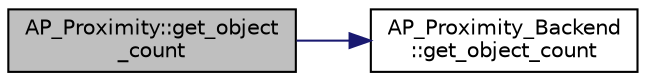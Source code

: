 digraph "AP_Proximity::get_object_count"
{
 // INTERACTIVE_SVG=YES
  edge [fontname="Helvetica",fontsize="10",labelfontname="Helvetica",labelfontsize="10"];
  node [fontname="Helvetica",fontsize="10",shape=record];
  rankdir="LR";
  Node1 [label="AP_Proximity::get_object\l_count",height=0.2,width=0.4,color="black", fillcolor="grey75", style="filled", fontcolor="black"];
  Node1 -> Node2 [color="midnightblue",fontsize="10",style="solid",fontname="Helvetica"];
  Node2 [label="AP_Proximity_Backend\l::get_object_count",height=0.2,width=0.4,color="black", fillcolor="white", style="filled",URL="$classAP__Proximity__Backend.html#a12a1f987c69e46e5810c21642f74dacb"];
}
